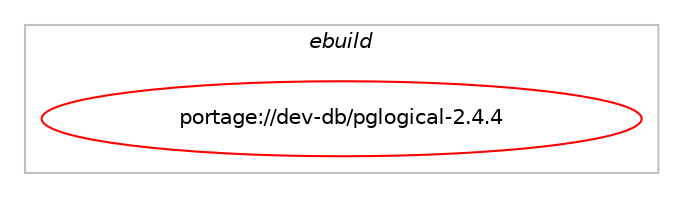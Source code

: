 digraph prolog {

# *************
# Graph options
# *************

newrank=true;
concentrate=true;
compound=true;
graph [rankdir=LR,fontname=Helvetica,fontsize=10,ranksep=1.5];#, ranksep=2.5, nodesep=0.2];
edge  [arrowhead=vee];
node  [fontname=Helvetica,fontsize=10];

# **********
# The ebuild
# **********

subgraph cluster_leftcol {
color=gray;
label=<<i>ebuild</i>>;
id [label="portage://dev-db/pglogical-2.4.4", color=red, width=4, href="../dev-db/pglogical-2.4.4.svg"];
}

# ****************
# The dependencies
# ****************

subgraph cluster_midcol {
color=gray;
label=<<i>dependencies</i>>;
subgraph cluster_compile {
fillcolor="#eeeeee";
style=filled;
label=<<i>compile</i>>;
# *** BEGIN UNKNOWN DEPENDENCY TYPE (TODO) ***
# id -> equal(use_conditional_group(positive,postgres_targets_postgres12,portage://dev-db/pglogical-2.4.4,[package_dependency(portage://dev-db/pglogical-2.4.4,install,no,dev-db,postgresql,none,[,,],[slot(12),equal],[])]))
# *** END UNKNOWN DEPENDENCY TYPE (TODO) ***

# *** BEGIN UNKNOWN DEPENDENCY TYPE (TODO) ***
# id -> equal(use_conditional_group(positive,postgres_targets_postgres13,portage://dev-db/pglogical-2.4.4,[package_dependency(portage://dev-db/pglogical-2.4.4,install,no,dev-db,postgresql,none,[,,],[slot(13),equal],[])]))
# *** END UNKNOWN DEPENDENCY TYPE (TODO) ***

# *** BEGIN UNKNOWN DEPENDENCY TYPE (TODO) ***
# id -> equal(use_conditional_group(positive,postgres_targets_postgres14,portage://dev-db/pglogical-2.4.4,[package_dependency(portage://dev-db/pglogical-2.4.4,install,no,dev-db,postgresql,none,[,,],[slot(14),equal],[])]))
# *** END UNKNOWN DEPENDENCY TYPE (TODO) ***

# *** BEGIN UNKNOWN DEPENDENCY TYPE (TODO) ***
# id -> equal(use_conditional_group(positive,postgres_targets_postgres15,portage://dev-db/pglogical-2.4.4,[package_dependency(portage://dev-db/pglogical-2.4.4,install,no,dev-db,postgresql,none,[,,],[slot(15),equal],[])]))
# *** END UNKNOWN DEPENDENCY TYPE (TODO) ***

# *** BEGIN UNKNOWN DEPENDENCY TYPE (TODO) ***
# id -> equal(use_conditional_group(positive,postgres_targets_postgres16,portage://dev-db/pglogical-2.4.4,[package_dependency(portage://dev-db/pglogical-2.4.4,install,no,dev-db,postgresql,none,[,,],[slot(16),equal],[])]))
# *** END UNKNOWN DEPENDENCY TYPE (TODO) ***

}
subgraph cluster_compileandrun {
fillcolor="#eeeeee";
style=filled;
label=<<i>compile and run</i>>;
}
subgraph cluster_run {
fillcolor="#eeeeee";
style=filled;
label=<<i>run</i>>;
# *** BEGIN UNKNOWN DEPENDENCY TYPE (TODO) ***
# id -> equal(use_conditional_group(positive,postgres_targets_postgres12,portage://dev-db/pglogical-2.4.4,[package_dependency(portage://dev-db/pglogical-2.4.4,run,no,dev-db,postgresql,none,[,,],[slot(12),equal],[])]))
# *** END UNKNOWN DEPENDENCY TYPE (TODO) ***

# *** BEGIN UNKNOWN DEPENDENCY TYPE (TODO) ***
# id -> equal(use_conditional_group(positive,postgres_targets_postgres13,portage://dev-db/pglogical-2.4.4,[package_dependency(portage://dev-db/pglogical-2.4.4,run,no,dev-db,postgresql,none,[,,],[slot(13),equal],[])]))
# *** END UNKNOWN DEPENDENCY TYPE (TODO) ***

# *** BEGIN UNKNOWN DEPENDENCY TYPE (TODO) ***
# id -> equal(use_conditional_group(positive,postgres_targets_postgres14,portage://dev-db/pglogical-2.4.4,[package_dependency(portage://dev-db/pglogical-2.4.4,run,no,dev-db,postgresql,none,[,,],[slot(14),equal],[])]))
# *** END UNKNOWN DEPENDENCY TYPE (TODO) ***

# *** BEGIN UNKNOWN DEPENDENCY TYPE (TODO) ***
# id -> equal(use_conditional_group(positive,postgres_targets_postgres15,portage://dev-db/pglogical-2.4.4,[package_dependency(portage://dev-db/pglogical-2.4.4,run,no,dev-db,postgresql,none,[,,],[slot(15),equal],[])]))
# *** END UNKNOWN DEPENDENCY TYPE (TODO) ***

# *** BEGIN UNKNOWN DEPENDENCY TYPE (TODO) ***
# id -> equal(use_conditional_group(positive,postgres_targets_postgres16,portage://dev-db/pglogical-2.4.4,[package_dependency(portage://dev-db/pglogical-2.4.4,run,no,dev-db,postgresql,none,[,,],[slot(16),equal],[])]))
# *** END UNKNOWN DEPENDENCY TYPE (TODO) ***

}
}

# **************
# The candidates
# **************

subgraph cluster_choices {
rank=same;
color=gray;
label=<<i>candidates</i>>;

}

}
